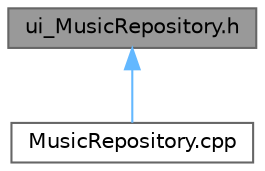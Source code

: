 digraph "ui_MusicRepository.h"
{
 // LATEX_PDF_SIZE
  bgcolor="transparent";
  edge [fontname=Helvetica,fontsize=10,labelfontname=Helvetica,labelfontsize=10];
  node [fontname=Helvetica,fontsize=10,shape=box,height=0.2,width=0.4];
  Node1 [id="Node000001",label="ui_MusicRepository.h",height=0.2,width=0.4,color="gray40", fillcolor="grey60", style="filled", fontcolor="black",tooltip=" "];
  Node1 -> Node2 [id="edge1_Node000001_Node000002",dir="back",color="steelblue1",style="solid",tooltip=" "];
  Node2 [id="Node000002",label="MusicRepository.cpp",height=0.2,width=0.4,color="grey40", fillcolor="white", style="filled",URL="$_music_repository_8cpp.html",tooltip="实现 MusicRepository 类，管理音乐仓库（歌曲和视频）界面"];
}

